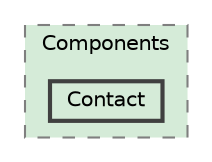 digraph "C:/Users/tkefauver/Source/Repos/MonkeyPaste/Common/MonkeyPaste.Common.Plugin/Models/Components/Contact"
{
 // LATEX_PDF_SIZE
  bgcolor="transparent";
  edge [fontname=Helvetica,fontsize=10,labelfontname=Helvetica,labelfontsize=10];
  node [fontname=Helvetica,fontsize=10,shape=box,height=0.2,width=0.4];
  compound=true
  subgraph clusterdir_51e336ad91200cef31faa66a3ecd9db7 {
    graph [ bgcolor="#d5ebd8", pencolor="grey50", label="Components", fontname=Helvetica,fontsize=10 style="filled,dashed", URL="dir_51e336ad91200cef31faa66a3ecd9db7.html",tooltip=""]
  dir_76699766a9363f3e1e3235a02442b945 [label="Contact", fillcolor="#d5ebd8", color="grey25", style="filled,bold", URL="dir_76699766a9363f3e1e3235a02442b945.html",tooltip=""];
  }
}
